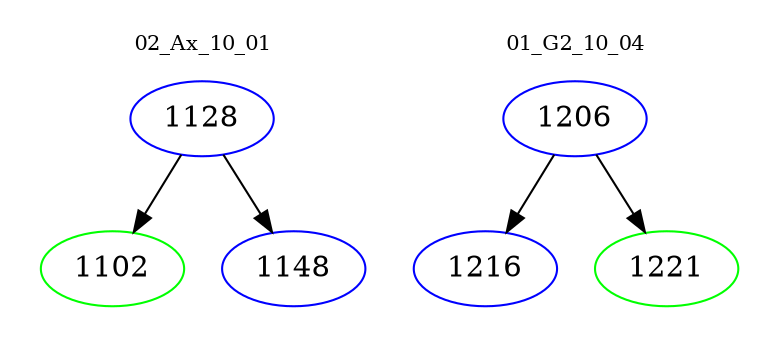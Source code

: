 digraph{
subgraph cluster_0 {
color = white
label = "02_Ax_10_01";
fontsize=10;
T0_1128 [label="1128", color="blue"]
T0_1128 -> T0_1102 [color="black"]
T0_1102 [label="1102", color="green"]
T0_1128 -> T0_1148 [color="black"]
T0_1148 [label="1148", color="blue"]
}
subgraph cluster_1 {
color = white
label = "01_G2_10_04";
fontsize=10;
T1_1206 [label="1206", color="blue"]
T1_1206 -> T1_1216 [color="black"]
T1_1216 [label="1216", color="blue"]
T1_1206 -> T1_1221 [color="black"]
T1_1221 [label="1221", color="green"]
}
}

